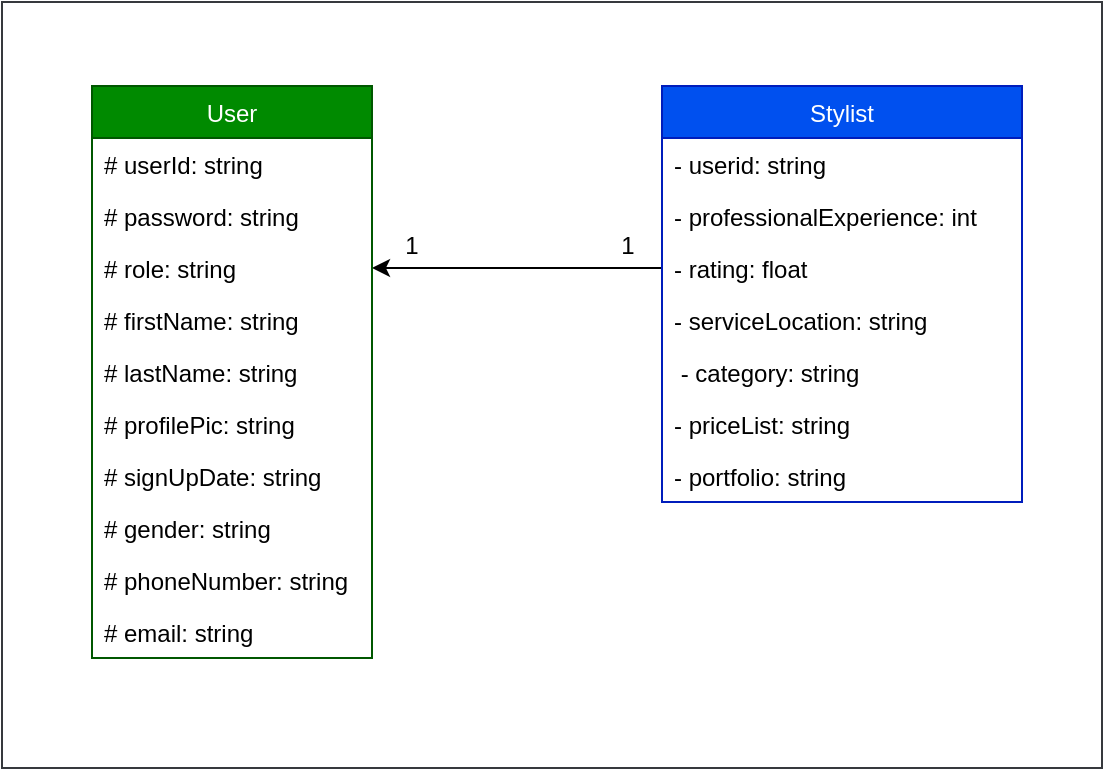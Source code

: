 <mxfile version="13.7.9" type="device"><diagram id="sxxDN7L8LcXQJMmJSEpo" name="Page-1"><mxGraphModel dx="1089" dy="641" grid="0" gridSize="10" guides="1" tooltips="1" connect="1" arrows="1" fold="1" page="1" pageScale="1" pageWidth="850" pageHeight="1100" math="0" shadow="0"><root><mxCell id="0"/><mxCell id="1" parent="0"/><mxCell id="3" value="" style="rounded=0;whiteSpace=wrap;html=1;strokeColor=#36393d;fillColor=#FFFFFF;" parent="1" vertex="1"><mxGeometry x="160" y="58" width="550" height="383" as="geometry"/></mxCell><mxCell id="ZZrLumiuiYowCO78NpFn-2" value="1" style="text;html=1;strokeColor=none;fillColor=none;align=center;verticalAlign=middle;whiteSpace=wrap;rounded=0;fontColor=#000000;" parent="1" vertex="1"><mxGeometry x="453" y="170" width="40" height="20" as="geometry"/></mxCell><mxCell id="ZZrLumiuiYowCO78NpFn-3" value="1" style="text;html=1;strokeColor=none;fillColor=none;align=center;verticalAlign=middle;whiteSpace=wrap;rounded=0;fontColor=#000000;" parent="1" vertex="1"><mxGeometry x="345" y="170" width="40" height="20" as="geometry"/></mxCell><mxCell id="ez-Btn6Kqn0jk0bBGmi0-57" style="edgeStyle=orthogonalEdgeStyle;rounded=0;orthogonalLoop=1;jettySize=auto;html=1;exitX=0;exitY=0.5;exitDx=0;exitDy=0;entryX=1;entryY=0.5;entryDx=0;entryDy=0;fontColor=#000000;labelBackgroundColor=#000000;strokeColor=#000000;" parent="1" source="UtPhh5sDbc3eIFdvwBBr-27" target="UtPhh5sDbc3eIFdvwBBr-12" edge="1"><mxGeometry relative="1" as="geometry"/></mxCell><object label="Stylist" id="UtPhh5sDbc3eIFdvwBBr-25"><mxCell style="swimlane;fontStyle=0;childLayout=stackLayout;horizontal=1;startSize=26;fillColor=#0050ef;horizontalStack=0;resizeParent=1;resizeParentMax=0;resizeLast=0;collapsible=1;marginBottom=0;strokeColor=#001DBC;verticalAlign=middle;arcSize=15;aspect=fixed;fontColor=#ffffff;" parent="1" vertex="1"><mxGeometry x="490" y="100" width="180" height="208" as="geometry"/></mxCell></object><mxCell id="ez-Btn6Kqn0jk0bBGmi0-56" value="- userid: string" style="text;strokeColor=none;fillColor=none;align=left;verticalAlign=top;spacingLeft=4;spacingRight=4;overflow=hidden;rotatable=0;points=[[0,0.5],[1,0.5]];portConstraint=eastwest;fontColor=#000000;" parent="UtPhh5sDbc3eIFdvwBBr-25" vertex="1"><mxGeometry y="26" width="180" height="26" as="geometry"/></mxCell><mxCell id="UtPhh5sDbc3eIFdvwBBr-26" value="- professionalExperience: int" style="text;strokeColor=none;fillColor=none;align=left;verticalAlign=top;spacingLeft=4;spacingRight=4;overflow=hidden;rotatable=0;points=[[0,0.5],[1,0.5]];portConstraint=eastwest;fontColor=#000000;" parent="UtPhh5sDbc3eIFdvwBBr-25" vertex="1"><mxGeometry y="52" width="180" height="26" as="geometry"/></mxCell><mxCell id="UtPhh5sDbc3eIFdvwBBr-27" value="- rating: float" style="text;strokeColor=none;fillColor=none;align=left;verticalAlign=top;spacingLeft=4;spacingRight=4;overflow=hidden;rotatable=0;points=[[0,0.5],[1,0.5]];portConstraint=eastwest;fontColor=#000000;" parent="UtPhh5sDbc3eIFdvwBBr-25" vertex="1"><mxGeometry y="78" width="180" height="26" as="geometry"/></mxCell><mxCell id="ZZrLumiuiYowCO78NpFn-9" value="- serviceLocation: string" style="text;strokeColor=none;fillColor=none;align=left;verticalAlign=top;spacingLeft=4;spacingRight=4;overflow=hidden;rotatable=0;points=[[0,0.5],[1,0.5]];portConstraint=eastwest;fontColor=#000000;" parent="UtPhh5sDbc3eIFdvwBBr-25" vertex="1"><mxGeometry y="104" width="180" height="26" as="geometry"/></mxCell><mxCell id="UtPhh5sDbc3eIFdvwBBr-28" value=" - category: string" style="text;strokeColor=none;fillColor=none;align=left;verticalAlign=top;spacingLeft=4;spacingRight=4;overflow=hidden;rotatable=0;points=[[0,0.5],[1,0.5]];portConstraint=eastwest;fontColor=#000000;" parent="UtPhh5sDbc3eIFdvwBBr-25" vertex="1"><mxGeometry y="130" width="180" height="26" as="geometry"/></mxCell><mxCell id="UtPhh5sDbc3eIFdvwBBr-33" value="- priceList: string" style="text;strokeColor=none;fillColor=none;align=left;verticalAlign=top;spacingLeft=4;spacingRight=4;overflow=hidden;rotatable=0;points=[[0,0.5],[1,0.5]];portConstraint=eastwest;fontColor=#000000;" parent="UtPhh5sDbc3eIFdvwBBr-25" vertex="1"><mxGeometry y="156" width="180" height="26" as="geometry"/></mxCell><mxCell id="UtPhh5sDbc3eIFdvwBBr-34" value="- portfolio: string" style="text;strokeColor=none;fillColor=none;align=left;verticalAlign=top;spacingLeft=4;spacingRight=4;overflow=hidden;rotatable=0;points=[[0,0.5],[1,0.5]];portConstraint=eastwest;fontColor=#000000;" parent="UtPhh5sDbc3eIFdvwBBr-25" vertex="1"><mxGeometry y="182" width="180" height="26" as="geometry"/></mxCell><mxCell id="UtPhh5sDbc3eIFdvwBBr-9" value="User" style="swimlane;fontStyle=0;childLayout=stackLayout;horizontal=1;startSize=26;fillColor=#008a00;horizontalStack=0;resizeParent=1;resizeParentMax=0;resizeLast=0;collapsible=1;marginBottom=0;strokeColor=#005700;swimlaneFillColor=none;fontColor=#ffffff;" parent="1" vertex="1"><mxGeometry x="205" y="100" width="140" height="286" as="geometry"/></mxCell><mxCell id="UtPhh5sDbc3eIFdvwBBr-10" value="# userId: string" style="text;strokeColor=none;fillColor=none;align=left;verticalAlign=top;spacingLeft=4;spacingRight=4;overflow=hidden;rotatable=0;points=[[0,0.5],[1,0.5]];portConstraint=eastwest;fontColor=#000000;" parent="UtPhh5sDbc3eIFdvwBBr-9" vertex="1"><mxGeometry y="26" width="140" height="26" as="geometry"/></mxCell><mxCell id="UtPhh5sDbc3eIFdvwBBr-11" value="# password: string" style="text;strokeColor=none;fillColor=none;align=left;verticalAlign=top;spacingLeft=4;spacingRight=4;overflow=hidden;rotatable=0;points=[[0,0.5],[1,0.5]];portConstraint=eastwest;fontColor=#000000;" parent="UtPhh5sDbc3eIFdvwBBr-9" vertex="1"><mxGeometry y="52" width="140" height="26" as="geometry"/></mxCell><mxCell id="UtPhh5sDbc3eIFdvwBBr-12" value="# role: string" style="text;strokeColor=none;fillColor=none;align=left;verticalAlign=top;spacingLeft=4;spacingRight=4;overflow=hidden;rotatable=0;points=[[0,0.5],[1,0.5]];portConstraint=eastwest;fontColor=#000000;" parent="UtPhh5sDbc3eIFdvwBBr-9" vertex="1"><mxGeometry y="78" width="140" height="26" as="geometry"/></mxCell><mxCell id="UtPhh5sDbc3eIFdvwBBr-18" value="# firstName: string" style="text;strokeColor=none;fillColor=none;align=left;verticalAlign=top;spacingLeft=4;spacingRight=4;overflow=hidden;rotatable=0;points=[[0,0.5],[1,0.5]];portConstraint=eastwest;fontColor=#000000;" parent="UtPhh5sDbc3eIFdvwBBr-9" vertex="1"><mxGeometry y="104" width="140" height="26" as="geometry"/></mxCell><mxCell id="UtPhh5sDbc3eIFdvwBBr-19" value="# lastName: string" style="text;strokeColor=none;fillColor=none;align=left;verticalAlign=top;spacingLeft=4;spacingRight=4;overflow=hidden;rotatable=0;points=[[0,0.5],[1,0.5]];portConstraint=eastwest;fontColor=#000000;" parent="UtPhh5sDbc3eIFdvwBBr-9" vertex="1"><mxGeometry y="130" width="140" height="26" as="geometry"/></mxCell><mxCell id="UtPhh5sDbc3eIFdvwBBr-20" value="# profilePic: string" style="text;strokeColor=none;fillColor=none;align=left;verticalAlign=top;spacingLeft=4;spacingRight=4;overflow=hidden;rotatable=0;points=[[0,0.5],[1,0.5]];portConstraint=eastwest;fontColor=#000000;" parent="UtPhh5sDbc3eIFdvwBBr-9" vertex="1"><mxGeometry y="156" width="140" height="26" as="geometry"/></mxCell><mxCell id="UtPhh5sDbc3eIFdvwBBr-21" value="# signUpDate: string" style="text;strokeColor=none;fillColor=none;align=left;verticalAlign=top;spacingLeft=4;spacingRight=4;overflow=hidden;rotatable=0;points=[[0,0.5],[1,0.5]];portConstraint=eastwest;fontColor=#000000;" parent="UtPhh5sDbc3eIFdvwBBr-9" vertex="1"><mxGeometry y="182" width="140" height="26" as="geometry"/></mxCell><mxCell id="UtPhh5sDbc3eIFdvwBBr-22" value="# gender: string" style="text;strokeColor=none;fillColor=none;align=left;verticalAlign=top;spacingLeft=4;spacingRight=4;overflow=hidden;rotatable=0;points=[[0,0.5],[1,0.5]];portConstraint=eastwest;fontColor=#000000;" parent="UtPhh5sDbc3eIFdvwBBr-9" vertex="1"><mxGeometry y="208" width="140" height="26" as="geometry"/></mxCell><mxCell id="UtPhh5sDbc3eIFdvwBBr-23" value="# phoneNumber: string" style="text;strokeColor=none;fillColor=none;align=left;verticalAlign=top;spacingLeft=4;spacingRight=4;overflow=hidden;rotatable=0;points=[[0,0.5],[1,0.5]];portConstraint=eastwest;fontColor=#000000;" parent="UtPhh5sDbc3eIFdvwBBr-9" vertex="1"><mxGeometry y="234" width="140" height="26" as="geometry"/></mxCell><mxCell id="UtPhh5sDbc3eIFdvwBBr-24" value="# email: string" style="text;strokeColor=none;fillColor=none;align=left;verticalAlign=top;spacingLeft=4;spacingRight=4;overflow=hidden;rotatable=0;points=[[0,0.5],[1,0.5]];portConstraint=eastwest;fontColor=#000000;" parent="UtPhh5sDbc3eIFdvwBBr-9" vertex="1"><mxGeometry y="260" width="140" height="26" as="geometry"/></mxCell></root></mxGraphModel></diagram></mxfile>